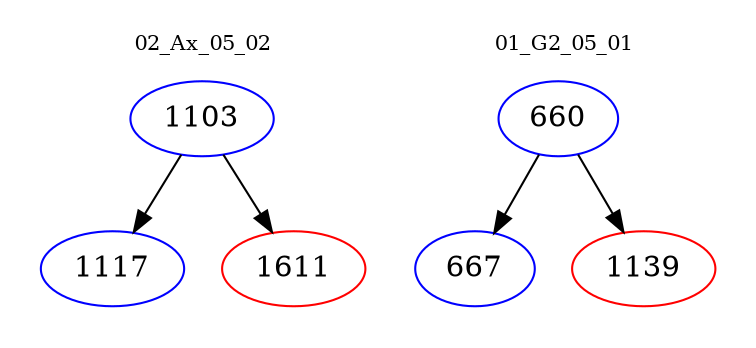 digraph{
subgraph cluster_0 {
color = white
label = "02_Ax_05_02";
fontsize=10;
T0_1103 [label="1103", color="blue"]
T0_1103 -> T0_1117 [color="black"]
T0_1117 [label="1117", color="blue"]
T0_1103 -> T0_1611 [color="black"]
T0_1611 [label="1611", color="red"]
}
subgraph cluster_1 {
color = white
label = "01_G2_05_01";
fontsize=10;
T1_660 [label="660", color="blue"]
T1_660 -> T1_667 [color="black"]
T1_667 [label="667", color="blue"]
T1_660 -> T1_1139 [color="black"]
T1_1139 [label="1139", color="red"]
}
}
